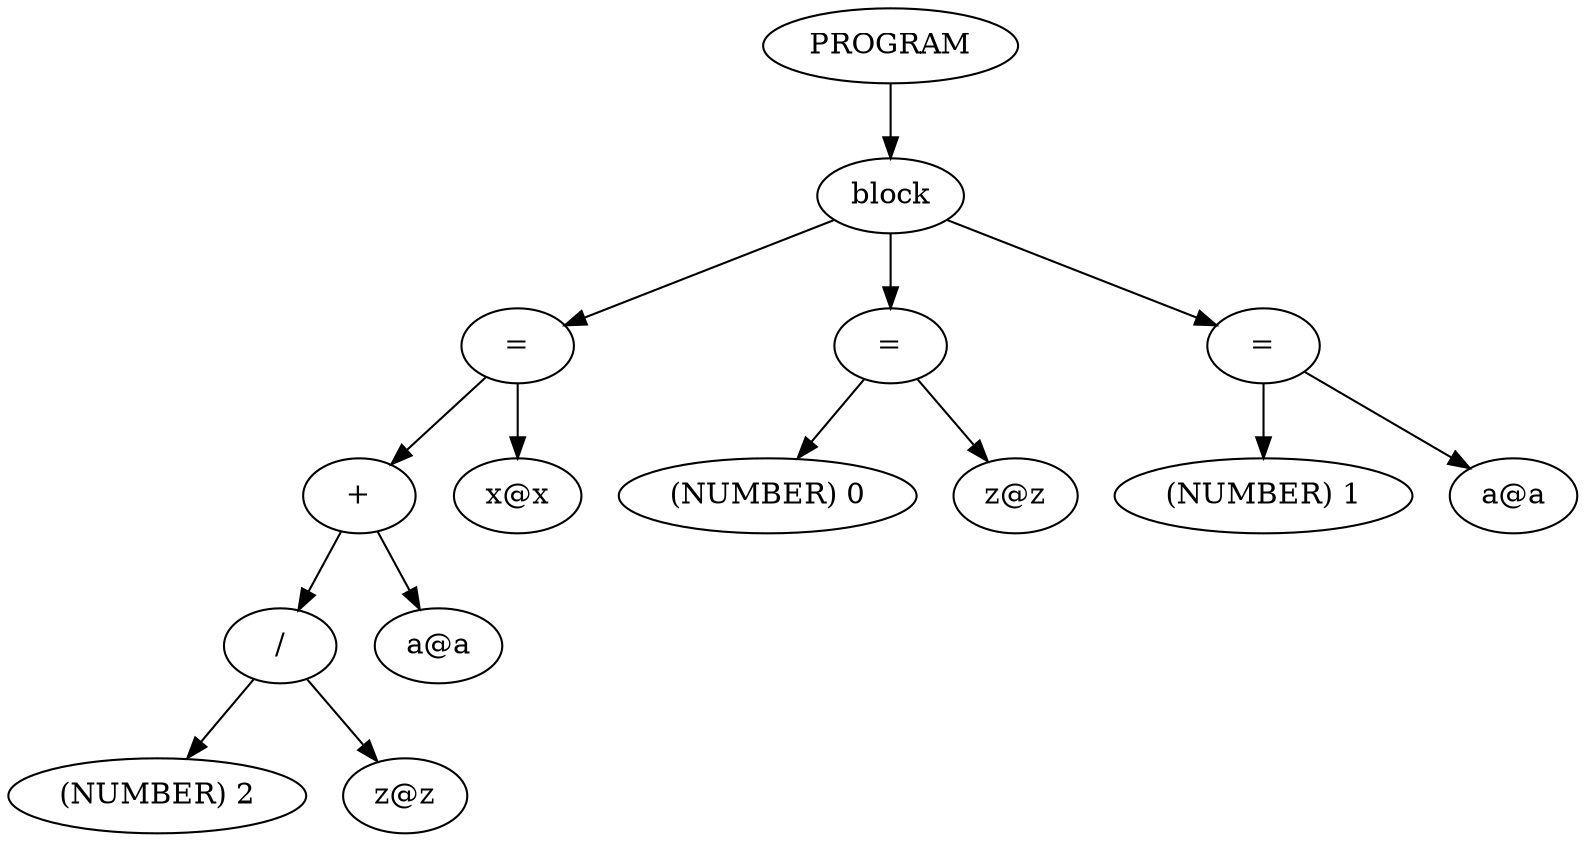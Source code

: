 digraph {
graph [ordering="out"];
node0[label="PROGRAM"];
node1[label="block"];
node2[label="="];
node3[label="+"];
node4[label="/"];
node5[label="(NUMBER) 2"];
node4 -> node5;
node6[label="z@z"];
node4 -> node6;
node3 -> node4;
node7[label="a@a"];
node3 -> node7;
node2 -> node3;
node8[label="x@x"];
node2 -> node8;
node1 -> node2;
node9[label="="];
node10[label="(NUMBER) 0"];
node9 -> node10;
node11[label="z@z"];
node9 -> node11;
node1 -> node9;
node12[label="="];
node13[label="(NUMBER) 1"];
node12 -> node13;
node14[label="a@a"];
node12 -> node14;
node1 -> node12;
node0 -> node1;
}
